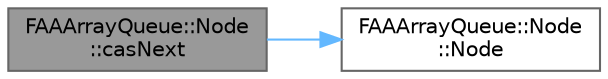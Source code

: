 digraph "FAAArrayQueue::Node::casNext"
{
 // INTERACTIVE_SVG=YES
 // LATEX_PDF_SIZE
  bgcolor="transparent";
  edge [fontname=Helvetica,fontsize=10,labelfontname=Helvetica,labelfontsize=10];
  node [fontname=Helvetica,fontsize=10,shape=box,height=0.2,width=0.4];
  rankdir="LR";
  Node1 [id="Node000001",label="FAAArrayQueue::Node\l::casNext",height=0.2,width=0.4,color="gray40", fillcolor="grey60", style="filled", fontcolor="black",tooltip=" "];
  Node1 -> Node2 [id="edge1_Node000001_Node000002",color="steelblue1",style="solid",tooltip=" "];
  Node2 [id="Node000002",label="FAAArrayQueue::Node\l::Node",height=0.2,width=0.4,color="grey40", fillcolor="white", style="filled",URL="$d7/d0f/structFAAArrayQueue_1_1Node.html#a201a1246e81efaaea3947e05518dca9d",tooltip=" "];
}
